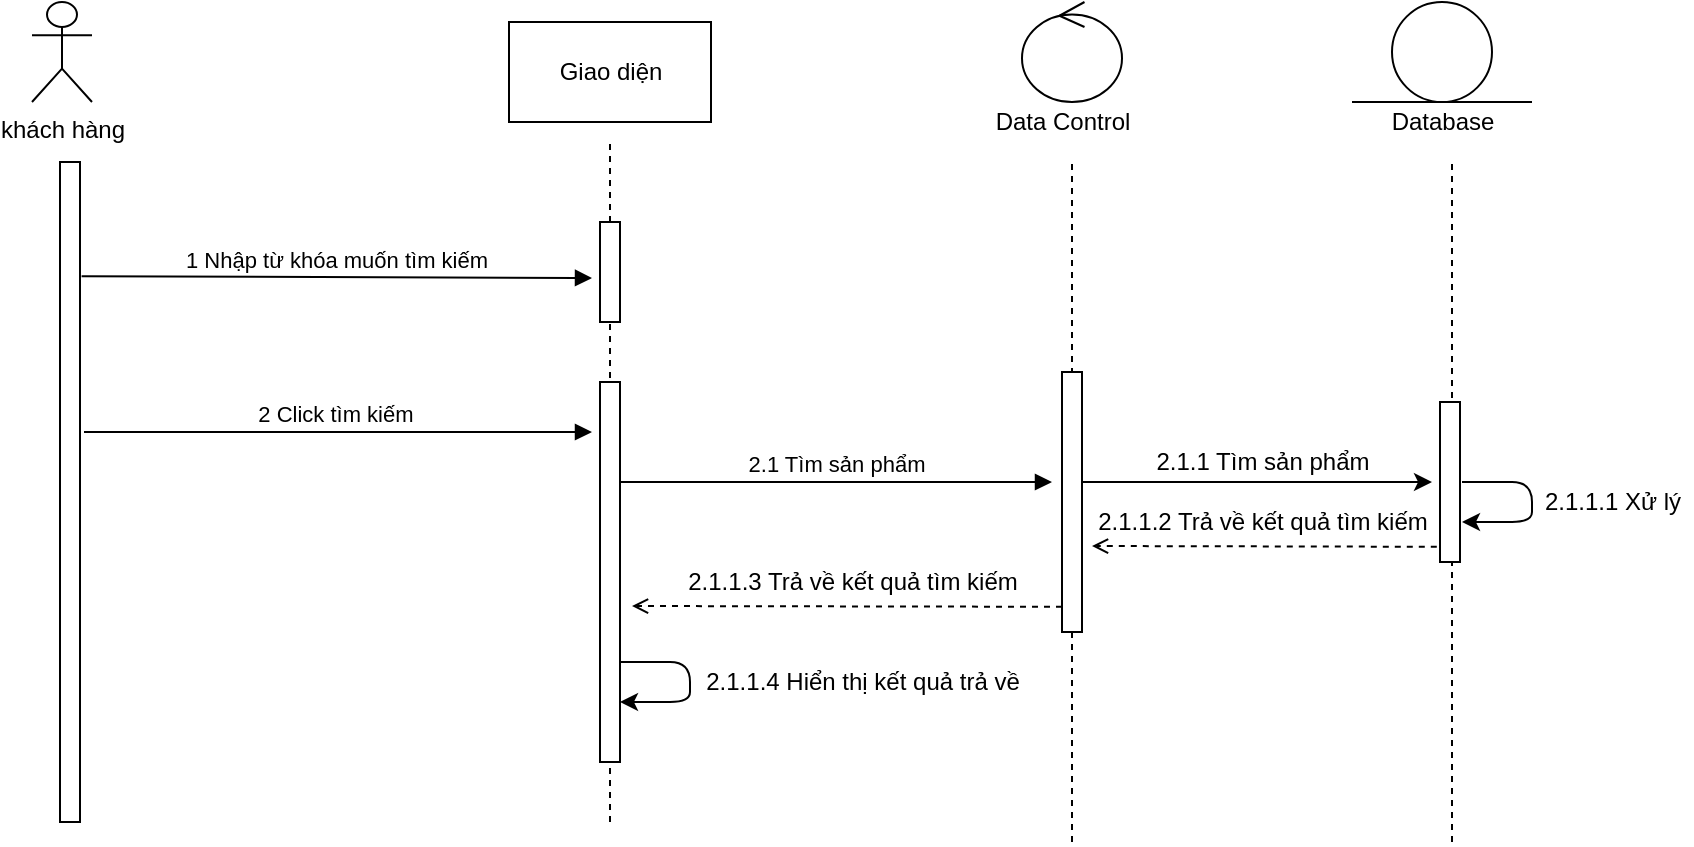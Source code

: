 <mxfile version="14.6.13" type="device" pages="6"><diagram id="tktSoY2Jx7lkLN8nVbQF" name="Page-1"><mxGraphModel dx="1038" dy="523" grid="1" gridSize="10" guides="1" tooltips="1" connect="1" arrows="1" fold="1" page="1" pageScale="1" pageWidth="3300" pageHeight="2339" math="0" shadow="0"><root><mxCell id="0"/><mxCell id="1" parent="0"/><mxCell id="jrDbJGpCW5gCZTsuIuQV-1" value="khách hàng" style="shape=umlActor;verticalLabelPosition=bottom;verticalAlign=top;html=1;" parent="1" vertex="1"><mxGeometry x="110" y="90" width="30" height="50" as="geometry"/></mxCell><mxCell id="jrDbJGpCW5gCZTsuIuQV-6" value="" style="rounded=0;whiteSpace=wrap;html=1;" parent="1" vertex="1"><mxGeometry x="124" y="170" width="10" height="330" as="geometry"/></mxCell><mxCell id="jrDbJGpCW5gCZTsuIuQV-18" value="" style="ellipse;shape=umlControl;whiteSpace=wrap;html=1;" parent="1" vertex="1"><mxGeometry x="605" y="90" width="50" height="50" as="geometry"/></mxCell><mxCell id="jrDbJGpCW5gCZTsuIuQV-21" value="1 Nhập từ khóa muốn tìm kiếm" style="html=1;verticalAlign=bottom;endArrow=block;exitX=1.08;exitY=0.173;exitDx=0;exitDy=0;exitPerimeter=0;" parent="1" source="jrDbJGpCW5gCZTsuIuQV-6" edge="1"><mxGeometry width="80" relative="1" as="geometry"><mxPoint x="490" y="270" as="sourcePoint"/><mxPoint x="390" y="228" as="targetPoint"/></mxGeometry></mxCell><mxCell id="jrDbJGpCW5gCZTsuIuQV-22" value="2 Click tìm kiếm&amp;nbsp;" style="html=1;verticalAlign=bottom;endArrow=block;" parent="1" edge="1"><mxGeometry width="80" relative="1" as="geometry"><mxPoint x="136" y="305" as="sourcePoint"/><mxPoint x="390" y="305" as="targetPoint"/></mxGeometry></mxCell><mxCell id="jrDbJGpCW5gCZTsuIuQV-24" value="Giao diện" style="rounded=0;whiteSpace=wrap;html=1;" parent="1" vertex="1"><mxGeometry x="348.5" y="100" width="101" height="50" as="geometry"/></mxCell><mxCell id="jrDbJGpCW5gCZTsuIuQV-32" value="" style="endArrow=none;dashed=1;html=1;strokeWidth=1;" parent="1" edge="1"><mxGeometry width="50" height="50" relative="1" as="geometry"><mxPoint x="630" y="510" as="sourcePoint"/><mxPoint x="630" y="170" as="targetPoint"/></mxGeometry></mxCell><mxCell id="jrDbJGpCW5gCZTsuIuQV-33" value="Data Control" style="text;html=1;align=center;verticalAlign=middle;resizable=0;points=[];autosize=1;strokeColor=none;" parent="1" vertex="1"><mxGeometry x="585" y="140" width="80" height="20" as="geometry"/></mxCell><mxCell id="jrDbJGpCW5gCZTsuIuQV-34" value="" style="rounded=0;whiteSpace=wrap;html=1;perimeterSpacing=1;glass=0;sketch=0;shadow=0;" parent="1" vertex="1"><mxGeometry x="625" y="275" width="10" height="130" as="geometry"/></mxCell><mxCell id="jrDbJGpCW5gCZTsuIuQV-39" value="" style="endArrow=none;dashed=1;html=1;strokeWidth=1;" parent="1" edge="1"><mxGeometry width="50" height="50" relative="1" as="geometry"><mxPoint x="399" y="500" as="sourcePoint"/><mxPoint x="399" y="160" as="targetPoint"/></mxGeometry></mxCell><mxCell id="jrDbJGpCW5gCZTsuIuQV-40" value="" style="rounded=0;whiteSpace=wrap;html=1;perimeterSpacing=1;glass=0;sketch=0;shadow=0;" parent="1" vertex="1"><mxGeometry x="394" y="200" width="10" height="50" as="geometry"/></mxCell><mxCell id="jrDbJGpCW5gCZTsuIuQV-41" value="" style="rounded=0;whiteSpace=wrap;html=1;perimeterSpacing=1;glass=0;sketch=0;shadow=0;" parent="1" vertex="1"><mxGeometry x="394" y="280" width="10" height="190" as="geometry"/></mxCell><mxCell id="jrDbJGpCW5gCZTsuIuQV-45" value="" style="ellipse;whiteSpace=wrap;html=1;aspect=fixed;rounded=0;shadow=0;glass=0;sketch=0;" parent="1" vertex="1"><mxGeometry x="790" y="90" width="50" height="50" as="geometry"/></mxCell><mxCell id="jrDbJGpCW5gCZTsuIuQV-46" value="" style="endArrow=none;html=1;strokeWidth=1;" parent="1" edge="1"><mxGeometry width="50" height="50" relative="1" as="geometry"><mxPoint x="770" y="140" as="sourcePoint"/><mxPoint x="860" y="140" as="targetPoint"/></mxGeometry></mxCell><mxCell id="jrDbJGpCW5gCZTsuIuQV-47" value="Database" style="text;html=1;align=center;verticalAlign=middle;resizable=0;points=[];autosize=1;strokeColor=none;" parent="1" vertex="1"><mxGeometry x="780" y="140" width="70" height="20" as="geometry"/></mxCell><mxCell id="jrDbJGpCW5gCZTsuIuQV-48" value="2.1 Tìm sản phẩm" style="html=1;verticalAlign=bottom;endArrow=block;exitX=1;exitY=0.145;exitDx=0;exitDy=0;exitPerimeter=0;shadow=0;" parent="1" edge="1"><mxGeometry width="80" relative="1" as="geometry"><mxPoint x="404" y="330" as="sourcePoint"/><mxPoint x="620" y="330" as="targetPoint"/></mxGeometry></mxCell><mxCell id="jrDbJGpCW5gCZTsuIuQV-49" value="" style="endArrow=none;dashed=1;html=1;strokeWidth=1;" parent="1" edge="1"><mxGeometry width="50" height="50" relative="1" as="geometry"><mxPoint x="820" y="510" as="sourcePoint"/><mxPoint x="820" y="170" as="targetPoint"/></mxGeometry></mxCell><mxCell id="jrDbJGpCW5gCZTsuIuQV-51" value="" style="endArrow=classic;html=1;shadow=0;strokeWidth=1;" parent="1" edge="1"><mxGeometry width="50" height="50" relative="1" as="geometry"><mxPoint x="635" y="330" as="sourcePoint"/><mxPoint x="810" y="330" as="targetPoint"/></mxGeometry></mxCell><mxCell id="jrDbJGpCW5gCZTsuIuQV-52" value="2.1.1 Tìm sản phẩm" style="text;html=1;align=center;verticalAlign=middle;resizable=0;points=[];autosize=1;strokeColor=none;" parent="1" vertex="1"><mxGeometry x="665" y="310" width="120" height="20" as="geometry"/></mxCell><mxCell id="jrDbJGpCW5gCZTsuIuQV-53" value="" style="rounded=0;whiteSpace=wrap;html=1;perimeterSpacing=1;glass=0;sketch=0;shadow=0;" parent="1" vertex="1"><mxGeometry x="814" y="290" width="10" height="80" as="geometry"/></mxCell><mxCell id="jrDbJGpCW5gCZTsuIuQV-54" value="" style="endArrow=open;html=1;shadow=0;strokeWidth=1;exitX=-0.05;exitY=0.895;exitDx=0;exitDy=0;exitPerimeter=0;dashed=1;endFill=0;" parent="1" source="jrDbJGpCW5gCZTsuIuQV-53" edge="1"><mxGeometry width="50" height="50" relative="1" as="geometry"><mxPoint x="615" y="374.5" as="sourcePoint"/><mxPoint x="640" y="362" as="targetPoint"/></mxGeometry></mxCell><mxCell id="jrDbJGpCW5gCZTsuIuQV-55" value="2.1.1.2 Trả về kết quả tìm kiếm" style="text;html=1;align=center;verticalAlign=middle;resizable=0;points=[];autosize=1;strokeColor=none;" parent="1" vertex="1"><mxGeometry x="635" y="340" width="180" height="20" as="geometry"/></mxCell><mxCell id="jrDbJGpCW5gCZTsuIuQV-56" value="" style="endArrow=open;html=1;shadow=0;strokeWidth=1;exitX=-0.05;exitY=0.895;exitDx=0;exitDy=0;exitPerimeter=0;dashed=1;endFill=0;" parent="1" edge="1"><mxGeometry width="50" height="50" relative="1" as="geometry"><mxPoint x="625.0" y="392.39" as="sourcePoint"/><mxPoint x="410" y="392" as="targetPoint"/></mxGeometry></mxCell><mxCell id="jrDbJGpCW5gCZTsuIuQV-57" value="2.1.1.3 Trả về kết quả tìm kiếm" style="text;html=1;align=center;verticalAlign=middle;resizable=0;points=[];autosize=1;strokeColor=none;" parent="1" vertex="1"><mxGeometry x="429.5" y="370" width="180" height="20" as="geometry"/></mxCell><mxCell id="jrDbJGpCW5gCZTsuIuQV-58" value="" style="endArrow=classic;html=1;shadow=0;strokeWidth=1;exitX=1;exitY=0.5;exitDx=0;exitDy=0;" parent="1" source="jrDbJGpCW5gCZTsuIuQV-53" edge="1"><mxGeometry width="50" height="50" relative="1" as="geometry"><mxPoint x="500" y="300" as="sourcePoint"/><mxPoint x="825" y="350" as="targetPoint"/><Array as="points"><mxPoint x="860" y="330"/><mxPoint x="860" y="350"/></Array></mxGeometry></mxCell><mxCell id="jrDbJGpCW5gCZTsuIuQV-59" value="2.1.1.1 Xử lý" style="text;html=1;align=center;verticalAlign=middle;resizable=0;points=[];autosize=1;strokeColor=none;" parent="1" vertex="1"><mxGeometry x="860" y="330" width="80" height="20" as="geometry"/></mxCell><mxCell id="jrDbJGpCW5gCZTsuIuQV-62" value="" style="endArrow=classic;html=1;shadow=0;strokeWidth=1;exitX=1;exitY=0.5;exitDx=0;exitDy=0;" parent="1" edge="1"><mxGeometry width="50" height="50" relative="1" as="geometry"><mxPoint x="404" y="420" as="sourcePoint"/><mxPoint x="404" y="440" as="targetPoint"/><Array as="points"><mxPoint x="439" y="420"/><mxPoint x="439" y="440"/></Array></mxGeometry></mxCell><mxCell id="jrDbJGpCW5gCZTsuIuQV-63" value="2.1.1.4 Hiển thị kết quả trả về" style="text;html=1;align=center;verticalAlign=middle;resizable=0;points=[];autosize=1;strokeColor=none;" parent="1" vertex="1"><mxGeometry x="439.5" y="420" width="170" height="20" as="geometry"/></mxCell></root></mxGraphModel></diagram><diagram id="SOcpGR0PM3K4jL8w4Ode" name="Page-2"><mxGraphModel dx="1038" dy="523" grid="1" gridSize="10" guides="1" tooltips="1" connect="1" arrows="1" fold="1" page="1" pageScale="1" pageWidth="3300" pageHeight="2339" math="0" shadow="0"><root><mxCell id="wDZICJCuhk7BbZWA9v55-0"/><mxCell id="wDZICJCuhk7BbZWA9v55-1" parent="wDZICJCuhk7BbZWA9v55-0"/><mxCell id="fh6QvSa1mg28CN3b9HRC-0" value="Administrator&lt;br&gt;" style="shape=umlActor;verticalLabelPosition=bottom;verticalAlign=top;html=1;" vertex="1" parent="wDZICJCuhk7BbZWA9v55-1"><mxGeometry x="334" y="120" width="30" height="50" as="geometry"/></mxCell><mxCell id="fh6QvSa1mg28CN3b9HRC-1" value="" style="rounded=0;whiteSpace=wrap;html=1;" vertex="1" parent="wDZICJCuhk7BbZWA9v55-1"><mxGeometry x="344" y="200" width="10" height="350" as="geometry"/></mxCell><mxCell id="pD6w1175tJ8epKYkXrbq-0" value="Form quản lý khách hàng" style="rounded=0;whiteSpace=wrap;html=1;" vertex="1" parent="wDZICJCuhk7BbZWA9v55-1"><mxGeometry x="520" y="140" width="101" height="50" as="geometry"/></mxCell><mxCell id="pD6w1175tJ8epKYkXrbq-1" value="" style="endArrow=none;dashed=1;html=1;strokeWidth=1;" edge="1" parent="wDZICJCuhk7BbZWA9v55-1"><mxGeometry width="50" height="50" relative="1" as="geometry"><mxPoint x="571" y="550" as="sourcePoint"/><mxPoint x="570.5" y="200" as="targetPoint"/></mxGeometry></mxCell><mxCell id="pD6w1175tJ8epKYkXrbq-3" value="" style="rounded=0;whiteSpace=wrap;html=1;perimeterSpacing=1;glass=0;sketch=0;shadow=0;" vertex="1" parent="wDZICJCuhk7BbZWA9v55-1"><mxGeometry x="565.5" y="280" width="10" height="260" as="geometry"/></mxCell><mxCell id="Hv9kRUhzce_Z-DDIbftV-0" value="" style="ellipse;shape=umlControl;whiteSpace=wrap;html=1;" vertex="1" parent="wDZICJCuhk7BbZWA9v55-1"><mxGeometry x="750" y="120" width="50" height="50" as="geometry"/></mxCell><mxCell id="Hv9kRUhzce_Z-DDIbftV-1" value="" style="endArrow=none;dashed=1;html=1;strokeWidth=1;" edge="1" parent="wDZICJCuhk7BbZWA9v55-1"><mxGeometry width="50" height="50" relative="1" as="geometry"><mxPoint x="775" y="550" as="sourcePoint"/><mxPoint x="775" y="200" as="targetPoint"/></mxGeometry></mxCell><mxCell id="Hv9kRUhzce_Z-DDIbftV-2" value="Data Control" style="text;html=1;align=center;verticalAlign=middle;resizable=0;points=[];autosize=1;strokeColor=none;" vertex="1" parent="wDZICJCuhk7BbZWA9v55-1"><mxGeometry x="730" y="170" width="80" height="20" as="geometry"/></mxCell><mxCell id="Hv9kRUhzce_Z-DDIbftV-3" value="" style="rounded=0;whiteSpace=wrap;html=1;perimeterSpacing=1;glass=0;sketch=0;shadow=0;" vertex="1" parent="wDZICJCuhk7BbZWA9v55-1"><mxGeometry x="770" y="325" width="10" height="130" as="geometry"/></mxCell><mxCell id="uGl3XMLWIrNFCqLtg5Nu-0" value="" style="ellipse;whiteSpace=wrap;html=1;aspect=fixed;rounded=0;shadow=0;glass=0;sketch=0;" vertex="1" parent="wDZICJCuhk7BbZWA9v55-1"><mxGeometry x="980" y="120" width="50" height="50" as="geometry"/></mxCell><mxCell id="uGl3XMLWIrNFCqLtg5Nu-1" value="" style="endArrow=none;html=1;strokeWidth=1;" edge="1" parent="wDZICJCuhk7BbZWA9v55-1"><mxGeometry width="50" height="50" relative="1" as="geometry"><mxPoint x="960" y="170" as="sourcePoint"/><mxPoint x="1050" y="170" as="targetPoint"/></mxGeometry></mxCell><mxCell id="uGl3XMLWIrNFCqLtg5Nu-2" value="Database" style="text;html=1;align=center;verticalAlign=middle;resizable=0;points=[];autosize=1;strokeColor=none;" vertex="1" parent="wDZICJCuhk7BbZWA9v55-1"><mxGeometry x="970" y="170" width="70" height="20" as="geometry"/></mxCell><mxCell id="uGl3XMLWIrNFCqLtg5Nu-3" value="" style="endArrow=none;dashed=1;html=1;strokeWidth=1;" edge="1" parent="wDZICJCuhk7BbZWA9v55-1"><mxGeometry width="50" height="50" relative="1" as="geometry"><mxPoint x="1010" y="550" as="sourcePoint"/><mxPoint x="1010" y="200" as="targetPoint"/></mxGeometry></mxCell><mxCell id="uGl3XMLWIrNFCqLtg5Nu-4" value="" style="rounded=0;whiteSpace=wrap;html=1;perimeterSpacing=1;glass=0;sketch=0;shadow=0;" vertex="1" parent="wDZICJCuhk7BbZWA9v55-1"><mxGeometry x="1004" y="342.5" width="10" height="65" as="geometry"/></mxCell><mxCell id="uGl3XMLWIrNFCqLtg5Nu-5" value="" style="endArrow=classic;html=1;shadow=0;strokeWidth=1;exitX=1;exitY=0.5;exitDx=0;exitDy=0;" edge="1" parent="wDZICJCuhk7BbZWA9v55-1" source="uGl3XMLWIrNFCqLtg5Nu-4"><mxGeometry width="50" height="50" relative="1" as="geometry"><mxPoint x="690" y="330" as="sourcePoint"/><mxPoint x="1015" y="400" as="targetPoint"/><Array as="points"><mxPoint x="1050" y="375"/><mxPoint x="1050" y="400"/></Array></mxGeometry></mxCell><mxCell id="29sQd7hvPVS4wo_kZltg-0" value="" style="endArrow=classic;html=1;shadow=0;strokeWidth=1;" edge="1" parent="wDZICJCuhk7BbZWA9v55-1"><mxGeometry width="50" height="50" relative="1" as="geometry"><mxPoint x="354" y="326" as="sourcePoint"/><mxPoint x="560" y="326" as="targetPoint"/></mxGeometry></mxCell><mxCell id="29sQd7hvPVS4wo_kZltg-1" value="1 Nhập thông tin khách hàng" style="text;html=1;align=center;verticalAlign=middle;resizable=0;points=[];autosize=1;strokeColor=none;" vertex="1" parent="wDZICJCuhk7BbZWA9v55-1"><mxGeometry x="359" y="305" width="170" height="20" as="geometry"/></mxCell><mxCell id="29sQd7hvPVS4wo_kZltg-3" value="" style="endArrow=classic;html=1;shadow=0;strokeWidth=1;entryX=0.083;entryY=0.197;entryDx=0;entryDy=0;entryPerimeter=0;" edge="1" parent="wDZICJCuhk7BbZWA9v55-1" target="Hv9kRUhzce_Z-DDIbftV-3"><mxGeometry width="50" height="50" relative="1" as="geometry"><mxPoint x="577" y="350" as="sourcePoint"/><mxPoint x="760" y="350" as="targetPoint"/></mxGeometry></mxCell><mxCell id="29sQd7hvPVS4wo_kZltg-4" value="1.1 Kiểm tra thông tin khách hàng" style="text;html=1;align=center;verticalAlign=middle;resizable=0;points=[];autosize=1;strokeColor=none;" vertex="1" parent="wDZICJCuhk7BbZWA9v55-1"><mxGeometry x="575.5" y="325" width="190" height="20" as="geometry"/></mxCell><mxCell id="29sQd7hvPVS4wo_kZltg-5" value="" style="endArrow=classic;html=1;shadow=0;strokeWidth=1;" edge="1" parent="wDZICJCuhk7BbZWA9v55-1"><mxGeometry width="50" height="50" relative="1" as="geometry"><mxPoint x="781.5" y="372" as="sourcePoint"/><mxPoint x="1000" y="372" as="targetPoint"/></mxGeometry></mxCell><mxCell id="29sQd7hvPVS4wo_kZltg-6" value="1.1.1 Kiểm tra thông tin khách hàng" style="text;html=1;align=center;verticalAlign=middle;resizable=0;points=[];autosize=1;strokeColor=none;" vertex="1" parent="wDZICJCuhk7BbZWA9v55-1"><mxGeometry x="780" y="345" width="210" height="20" as="geometry"/></mxCell><mxCell id="AgqPN8q8rAsFocFwlm6J-0" value="" style="endArrow=open;html=1;shadow=0;strokeWidth=1;exitX=-0.05;exitY=0.895;exitDx=0;exitDy=0;exitPerimeter=0;dashed=1;endFill=0;entryX=1.283;entryY=0.624;entryDx=0;entryDy=0;entryPerimeter=0;" edge="1" parent="wDZICJCuhk7BbZWA9v55-1" target="Hv9kRUhzce_Z-DDIbftV-3"><mxGeometry width="50" height="50" relative="1" as="geometry"><mxPoint x="1001.4" y="406.89" as="sourcePoint"/><mxPoint x="829" y="406.5" as="targetPoint"/></mxGeometry></mxCell><mxCell id="AgqPN8q8rAsFocFwlm6J-1" value="1.1.1.3 Xác nhận thành công" style="text;html=1;align=center;verticalAlign=middle;resizable=0;points=[];autosize=1;strokeColor=none;" vertex="1" parent="wDZICJCuhk7BbZWA9v55-1"><mxGeometry x="829" y="384.5" width="170" height="20" as="geometry"/></mxCell><mxCell id="AgqPN8q8rAsFocFwlm6J-2" value="1.1.1.2 xử lý" style="text;html=1;align=center;verticalAlign=middle;resizable=0;points=[];autosize=1;strokeColor=none;" vertex="1" parent="wDZICJCuhk7BbZWA9v55-1"><mxGeometry x="1050" y="378" width="80" height="20" as="geometry"/></mxCell><mxCell id="AgqPN8q8rAsFocFwlm6J-3" value="" style="endArrow=open;html=1;shadow=0;strokeWidth=1;exitX=-0.05;exitY=0.895;exitDx=0;exitDy=0;exitPerimeter=0;dashed=1;endFill=0;" edge="1" parent="wDZICJCuhk7BbZWA9v55-1"><mxGeometry width="50" height="50" relative="1" as="geometry"><mxPoint x="767.4" y="442.39" as="sourcePoint"/><mxPoint x="580" y="442" as="targetPoint"/></mxGeometry></mxCell><mxCell id="AgqPN8q8rAsFocFwlm6J-5" value="1.1.1.4 Xác nhận thành công" style="text;html=1;align=center;verticalAlign=middle;resizable=0;points=[];autosize=1;strokeColor=none;" vertex="1" parent="wDZICJCuhk7BbZWA9v55-1"><mxGeometry x="585.5" y="420" width="170" height="20" as="geometry"/></mxCell><mxCell id="AgqPN8q8rAsFocFwlm6J-6" value="" style="rounded=0;whiteSpace=wrap;html=1;perimeterSpacing=1;glass=0;sketch=0;shadow=0;" vertex="1" parent="wDZICJCuhk7BbZWA9v55-1"><mxGeometry x="1004" y="455" width="10" height="65" as="geometry"/></mxCell><mxCell id="AgqPN8q8rAsFocFwlm6J-7" value="" style="endArrow=classic;html=1;shadow=0;strokeWidth=1;exitX=1;exitY=0.5;exitDx=0;exitDy=0;" edge="1" parent="wDZICJCuhk7BbZWA9v55-1" source="AgqPN8q8rAsFocFwlm6J-6"><mxGeometry width="50" height="50" relative="1" as="geometry"><mxPoint x="690" y="442.5" as="sourcePoint"/><mxPoint x="1015" y="512.5" as="targetPoint"/><Array as="points"><mxPoint x="1050" y="487.5"/><mxPoint x="1050" y="512.5"/></Array></mxGeometry></mxCell><mxCell id="AgqPN8q8rAsFocFwlm6J-8" value="1.2.1 xử lý" style="text;html=1;align=center;verticalAlign=middle;resizable=0;points=[];autosize=1;strokeColor=none;" vertex="1" parent="wDZICJCuhk7BbZWA9v55-1"><mxGeometry x="1055" y="490.5" width="70" height="20" as="geometry"/></mxCell><mxCell id="AgqPN8q8rAsFocFwlm6J-9" value="" style="endArrow=classic;html=1;shadow=0;strokeWidth=1;" edge="1" parent="wDZICJCuhk7BbZWA9v55-1"><mxGeometry width="50" height="50" relative="1" as="geometry"><mxPoint x="575.5" y="476" as="sourcePoint"/><mxPoint x="990" y="476" as="targetPoint"/></mxGeometry></mxCell><mxCell id="AgqPN8q8rAsFocFwlm6J-10" value="1.2 Cập nhật thông tin khách hàng" style="text;html=1;align=center;verticalAlign=middle;resizable=0;points=[];autosize=1;strokeColor=none;" vertex="1" parent="wDZICJCuhk7BbZWA9v55-1"><mxGeometry x="675" y="455" width="200" height="20" as="geometry"/></mxCell><mxCell id="AgqPN8q8rAsFocFwlm6J-11" value="" style="endArrow=open;html=1;shadow=0;strokeWidth=1;exitX=-0.05;exitY=0.895;exitDx=0;exitDy=0;exitPerimeter=0;dashed=1;endFill=0;" edge="1" parent="wDZICJCuhk7BbZWA9v55-1"><mxGeometry width="50" height="50" relative="1" as="geometry"><mxPoint x="1004.0" y="512.89" as="sourcePoint"/><mxPoint x="580" y="513" as="targetPoint"/></mxGeometry></mxCell><mxCell id="AgqPN8q8rAsFocFwlm6J-12" value="1.2.2 Xác nhận cập nhật thành công" style="text;html=1;align=center;verticalAlign=middle;resizable=0;points=[];autosize=1;strokeColor=none;" vertex="1" parent="wDZICJCuhk7BbZWA9v55-1"><mxGeometry x="670" y="490.5" width="210" height="20" as="geometry"/></mxCell><mxCell id="AgqPN8q8rAsFocFwlm6J-13" value="1.2.2 Xác nhận cập nhật thành công" style="text;html=1;align=center;verticalAlign=middle;resizable=0;points=[];autosize=1;strokeColor=none;" vertex="1" parent="wDZICJCuhk7BbZWA9v55-1"><mxGeometry x="360.5" y="510" width="210" height="20" as="geometry"/></mxCell><mxCell id="AgqPN8q8rAsFocFwlm6J-14" value="" style="endArrow=open;html=1;shadow=0;strokeWidth=1;dashed=1;endFill=0;" edge="1" parent="wDZICJCuhk7BbZWA9v55-1"><mxGeometry width="50" height="50" relative="1" as="geometry"><mxPoint x="565.5" y="530" as="sourcePoint"/><mxPoint x="360" y="530" as="targetPoint"/></mxGeometry></mxCell></root></mxGraphModel></diagram><diagram id="bokUhIDcI90vQHrJ16Yz" name="Page-3"><mxGraphModel dx="1038" dy="523" grid="1" gridSize="10" guides="1" tooltips="1" connect="1" arrows="1" fold="1" page="1" pageScale="1" pageWidth="3300" pageHeight="2339" math="0" shadow="0"><root><mxCell id="eq7VBNI0WdS6QCoxq3oO-0"/><mxCell id="eq7VBNI0WdS6QCoxq3oO-1" parent="eq7VBNI0WdS6QCoxq3oO-0"/><mxCell id="m6nIV9h4GD43ByfrDIMk-0" value="Administrator&lt;br&gt;" style="shape=umlActor;verticalLabelPosition=bottom;verticalAlign=top;html=1;" vertex="1" parent="eq7VBNI0WdS6QCoxq3oO-1"><mxGeometry x="170.5" y="70" width="30" height="50" as="geometry"/></mxCell><mxCell id="m6nIV9h4GD43ByfrDIMk-1" value="" style="rounded=0;whiteSpace=wrap;html=1;" vertex="1" parent="eq7VBNI0WdS6QCoxq3oO-1"><mxGeometry x="184" y="150" width="10" height="350" as="geometry"/></mxCell><mxCell id="m6nIV9h4GD43ByfrDIMk-2" value="Form quản lý sản phẩm" style="rounded=0;whiteSpace=wrap;html=1;" vertex="1" parent="eq7VBNI0WdS6QCoxq3oO-1"><mxGeometry x="360" y="90" width="101" height="50" as="geometry"/></mxCell><mxCell id="m6nIV9h4GD43ByfrDIMk-3" value="" style="endArrow=none;dashed=1;html=1;strokeWidth=1;" edge="1" parent="eq7VBNI0WdS6QCoxq3oO-1"><mxGeometry width="50" height="50" relative="1" as="geometry"><mxPoint x="411" y="500" as="sourcePoint"/><mxPoint x="410.5" y="150" as="targetPoint"/></mxGeometry></mxCell><mxCell id="m6nIV9h4GD43ByfrDIMk-4" value="" style="rounded=0;whiteSpace=wrap;html=1;perimeterSpacing=1;glass=0;sketch=0;shadow=0;" vertex="1" parent="eq7VBNI0WdS6QCoxq3oO-1"><mxGeometry x="405.5" y="230" width="10" height="260" as="geometry"/></mxCell><mxCell id="m6nIV9h4GD43ByfrDIMk-5" value="" style="ellipse;shape=umlControl;whiteSpace=wrap;html=1;" vertex="1" parent="eq7VBNI0WdS6QCoxq3oO-1"><mxGeometry x="590" y="70" width="50" height="50" as="geometry"/></mxCell><mxCell id="m6nIV9h4GD43ByfrDIMk-6" value="" style="endArrow=none;dashed=1;html=1;strokeWidth=1;" edge="1" parent="eq7VBNI0WdS6QCoxq3oO-1"><mxGeometry width="50" height="50" relative="1" as="geometry"><mxPoint x="615" y="500" as="sourcePoint"/><mxPoint x="615" y="150" as="targetPoint"/></mxGeometry></mxCell><mxCell id="m6nIV9h4GD43ByfrDIMk-7" value="Data Control" style="text;html=1;align=center;verticalAlign=middle;resizable=0;points=[];autosize=1;strokeColor=none;" vertex="1" parent="eq7VBNI0WdS6QCoxq3oO-1"><mxGeometry x="570" y="120" width="80" height="20" as="geometry"/></mxCell><mxCell id="m6nIV9h4GD43ByfrDIMk-8" value="" style="rounded=0;whiteSpace=wrap;html=1;perimeterSpacing=1;glass=0;sketch=0;shadow=0;" vertex="1" parent="eq7VBNI0WdS6QCoxq3oO-1"><mxGeometry x="610" y="275" width="10" height="130" as="geometry"/></mxCell><mxCell id="m6nIV9h4GD43ByfrDIMk-9" value="" style="ellipse;whiteSpace=wrap;html=1;aspect=fixed;rounded=0;shadow=0;glass=0;sketch=0;" vertex="1" parent="eq7VBNI0WdS6QCoxq3oO-1"><mxGeometry x="820" y="70" width="50" height="50" as="geometry"/></mxCell><mxCell id="m6nIV9h4GD43ByfrDIMk-10" value="" style="endArrow=none;html=1;strokeWidth=1;" edge="1" parent="eq7VBNI0WdS6QCoxq3oO-1"><mxGeometry width="50" height="50" relative="1" as="geometry"><mxPoint x="800" y="120" as="sourcePoint"/><mxPoint x="890" y="120" as="targetPoint"/></mxGeometry></mxCell><mxCell id="m6nIV9h4GD43ByfrDIMk-11" value="Database" style="text;html=1;align=center;verticalAlign=middle;resizable=0;points=[];autosize=1;strokeColor=none;" vertex="1" parent="eq7VBNI0WdS6QCoxq3oO-1"><mxGeometry x="810" y="120" width="70" height="20" as="geometry"/></mxCell><mxCell id="m6nIV9h4GD43ByfrDIMk-12" value="" style="endArrow=none;dashed=1;html=1;strokeWidth=1;" edge="1" parent="eq7VBNI0WdS6QCoxq3oO-1"><mxGeometry width="50" height="50" relative="1" as="geometry"><mxPoint x="850" y="500" as="sourcePoint"/><mxPoint x="850" y="150" as="targetPoint"/></mxGeometry></mxCell><mxCell id="m6nIV9h4GD43ByfrDIMk-13" value="" style="rounded=0;whiteSpace=wrap;html=1;perimeterSpacing=1;glass=0;sketch=0;shadow=0;" vertex="1" parent="eq7VBNI0WdS6QCoxq3oO-1"><mxGeometry x="844" y="292.5" width="10" height="65" as="geometry"/></mxCell><mxCell id="m6nIV9h4GD43ByfrDIMk-14" value="" style="endArrow=classic;html=1;shadow=0;strokeWidth=1;exitX=1;exitY=0.5;exitDx=0;exitDy=0;" edge="1" parent="eq7VBNI0WdS6QCoxq3oO-1" source="m6nIV9h4GD43ByfrDIMk-13"><mxGeometry width="50" height="50" relative="1" as="geometry"><mxPoint x="530" y="280" as="sourcePoint"/><mxPoint x="855" y="350" as="targetPoint"/><Array as="points"><mxPoint x="890" y="325"/><mxPoint x="890" y="350"/></Array></mxGeometry></mxCell><mxCell id="m6nIV9h4GD43ByfrDIMk-15" value="" style="endArrow=classic;html=1;shadow=0;strokeWidth=1;" edge="1" parent="eq7VBNI0WdS6QCoxq3oO-1"><mxGeometry width="50" height="50" relative="1" as="geometry"><mxPoint x="194" y="276" as="sourcePoint"/><mxPoint x="400" y="276" as="targetPoint"/></mxGeometry></mxCell><mxCell id="m6nIV9h4GD43ByfrDIMk-16" value="1 Nhập thông tin sản phẩm" style="text;html=1;align=center;verticalAlign=middle;resizable=0;points=[];autosize=1;strokeColor=none;" vertex="1" parent="eq7VBNI0WdS6QCoxq3oO-1"><mxGeometry x="204" y="255" width="160" height="20" as="geometry"/></mxCell><mxCell id="m6nIV9h4GD43ByfrDIMk-17" value="" style="endArrow=classic;html=1;shadow=0;strokeWidth=1;entryX=0.083;entryY=0.197;entryDx=0;entryDy=0;entryPerimeter=0;" edge="1" parent="eq7VBNI0WdS6QCoxq3oO-1" target="m6nIV9h4GD43ByfrDIMk-8"><mxGeometry width="50" height="50" relative="1" as="geometry"><mxPoint x="417" y="300" as="sourcePoint"/><mxPoint x="600" y="300" as="targetPoint"/></mxGeometry></mxCell><mxCell id="m6nIV9h4GD43ByfrDIMk-18" value="1.1 Kiểm tra thông tin sản phẩm" style="text;html=1;align=center;verticalAlign=middle;resizable=0;points=[];autosize=1;strokeColor=none;" vertex="1" parent="eq7VBNI0WdS6QCoxq3oO-1"><mxGeometry x="415.5" y="275" width="190" height="20" as="geometry"/></mxCell><mxCell id="m6nIV9h4GD43ByfrDIMk-19" value="" style="endArrow=classic;html=1;shadow=0;strokeWidth=1;" edge="1" parent="eq7VBNI0WdS6QCoxq3oO-1"><mxGeometry width="50" height="50" relative="1" as="geometry"><mxPoint x="621.5" y="322" as="sourcePoint"/><mxPoint x="840" y="322" as="targetPoint"/></mxGeometry></mxCell><mxCell id="m6nIV9h4GD43ByfrDIMk-20" value="1.1.1 Kiểm tra thông tin sản phẩm" style="text;html=1;align=center;verticalAlign=middle;resizable=0;points=[];autosize=1;strokeColor=none;" vertex="1" parent="eq7VBNI0WdS6QCoxq3oO-1"><mxGeometry x="625" y="295" width="200" height="20" as="geometry"/></mxCell><mxCell id="m6nIV9h4GD43ByfrDIMk-21" value="" style="endArrow=open;html=1;shadow=0;strokeWidth=1;exitX=-0.05;exitY=0.895;exitDx=0;exitDy=0;exitPerimeter=0;dashed=1;endFill=0;entryX=1.283;entryY=0.624;entryDx=0;entryDy=0;entryPerimeter=0;" edge="1" parent="eq7VBNI0WdS6QCoxq3oO-1" target="m6nIV9h4GD43ByfrDIMk-8"><mxGeometry width="50" height="50" relative="1" as="geometry"><mxPoint x="841.4" y="356.89" as="sourcePoint"/><mxPoint x="669" y="356.5" as="targetPoint"/></mxGeometry></mxCell><mxCell id="m6nIV9h4GD43ByfrDIMk-22" value="1.1.1.3 Xác nhận thành công" style="text;html=1;align=center;verticalAlign=middle;resizable=0;points=[];autosize=1;strokeColor=none;" vertex="1" parent="eq7VBNI0WdS6QCoxq3oO-1"><mxGeometry x="650" y="337.5" width="170" height="20" as="geometry"/></mxCell><mxCell id="m6nIV9h4GD43ByfrDIMk-23" value="1.1.1.2 xử lý" style="text;html=1;align=center;verticalAlign=middle;resizable=0;points=[];autosize=1;strokeColor=none;" vertex="1" parent="eq7VBNI0WdS6QCoxq3oO-1"><mxGeometry x="890" y="328" width="80" height="20" as="geometry"/></mxCell><mxCell id="m6nIV9h4GD43ByfrDIMk-24" value="" style="endArrow=open;html=1;shadow=0;strokeWidth=1;exitX=-0.05;exitY=0.895;exitDx=0;exitDy=0;exitPerimeter=0;dashed=1;endFill=0;" edge="1" parent="eq7VBNI0WdS6QCoxq3oO-1"><mxGeometry width="50" height="50" relative="1" as="geometry"><mxPoint x="607.4" y="392.39" as="sourcePoint"/><mxPoint x="420" y="392" as="targetPoint"/></mxGeometry></mxCell><mxCell id="m6nIV9h4GD43ByfrDIMk-25" value="1.1.1.4 Xác nhận thành công" style="text;html=1;align=center;verticalAlign=middle;resizable=0;points=[];autosize=1;strokeColor=none;" vertex="1" parent="eq7VBNI0WdS6QCoxq3oO-1"><mxGeometry x="425.5" y="370" width="170" height="20" as="geometry"/></mxCell><mxCell id="m6nIV9h4GD43ByfrDIMk-26" value="" style="rounded=0;whiteSpace=wrap;html=1;perimeterSpacing=1;glass=0;sketch=0;shadow=0;" vertex="1" parent="eq7VBNI0WdS6QCoxq3oO-1"><mxGeometry x="844" y="405" width="10" height="65" as="geometry"/></mxCell><mxCell id="m6nIV9h4GD43ByfrDIMk-27" value="" style="endArrow=classic;html=1;shadow=0;strokeWidth=1;exitX=1;exitY=0.5;exitDx=0;exitDy=0;" edge="1" parent="eq7VBNI0WdS6QCoxq3oO-1" source="m6nIV9h4GD43ByfrDIMk-26"><mxGeometry width="50" height="50" relative="1" as="geometry"><mxPoint x="530" y="392.5" as="sourcePoint"/><mxPoint x="855" y="462.5" as="targetPoint"/><Array as="points"><mxPoint x="890" y="437.5"/><mxPoint x="890" y="462.5"/></Array></mxGeometry></mxCell><mxCell id="m6nIV9h4GD43ByfrDIMk-28" value="1.2.1 xử lý" style="text;html=1;align=center;verticalAlign=middle;resizable=0;points=[];autosize=1;strokeColor=none;" vertex="1" parent="eq7VBNI0WdS6QCoxq3oO-1"><mxGeometry x="895" y="440.5" width="70" height="20" as="geometry"/></mxCell><mxCell id="m6nIV9h4GD43ByfrDIMk-29" value="" style="endArrow=classic;html=1;shadow=0;strokeWidth=1;" edge="1" parent="eq7VBNI0WdS6QCoxq3oO-1"><mxGeometry width="50" height="50" relative="1" as="geometry"><mxPoint x="415.5" y="426" as="sourcePoint"/><mxPoint x="830" y="426" as="targetPoint"/></mxGeometry></mxCell><mxCell id="m6nIV9h4GD43ByfrDIMk-30" value="1.2 Cập nhật thông tin sản phẩm" style="text;html=1;align=center;verticalAlign=middle;resizable=0;points=[];autosize=1;strokeColor=none;" vertex="1" parent="eq7VBNI0WdS6QCoxq3oO-1"><mxGeometry x="520" y="405" width="190" height="20" as="geometry"/></mxCell><mxCell id="m6nIV9h4GD43ByfrDIMk-31" value="" style="endArrow=open;html=1;shadow=0;strokeWidth=1;exitX=-0.05;exitY=0.895;exitDx=0;exitDy=0;exitPerimeter=0;dashed=1;endFill=0;" edge="1" parent="eq7VBNI0WdS6QCoxq3oO-1"><mxGeometry width="50" height="50" relative="1" as="geometry"><mxPoint x="844" y="462.89" as="sourcePoint"/><mxPoint x="420" y="463" as="targetPoint"/></mxGeometry></mxCell><mxCell id="m6nIV9h4GD43ByfrDIMk-32" value="1.2.2 Xác nhận cập nhật thành công" style="text;html=1;align=center;verticalAlign=middle;resizable=0;points=[];autosize=1;strokeColor=none;" vertex="1" parent="eq7VBNI0WdS6QCoxq3oO-1"><mxGeometry x="510" y="440.5" width="210" height="20" as="geometry"/></mxCell><mxCell id="m6nIV9h4GD43ByfrDIMk-33" value="1.2.2 Xác nhận cập nhật thành công" style="text;html=1;align=center;verticalAlign=middle;resizable=0;points=[];autosize=1;strokeColor=none;" vertex="1" parent="eq7VBNI0WdS6QCoxq3oO-1"><mxGeometry x="200.5" y="460" width="210" height="20" as="geometry"/></mxCell><mxCell id="m6nIV9h4GD43ByfrDIMk-34" value="" style="endArrow=open;html=1;shadow=0;strokeWidth=1;dashed=1;endFill=0;" edge="1" parent="eq7VBNI0WdS6QCoxq3oO-1"><mxGeometry width="50" height="50" relative="1" as="geometry"><mxPoint x="405.5" y="480" as="sourcePoint"/><mxPoint x="200" y="480" as="targetPoint"/></mxGeometry></mxCell></root></mxGraphModel></diagram><diagram id="DQbGCqgBs8IV9ONxCfRv" name="Page-4"><mxGraphModel dx="1038" dy="523" grid="1" gridSize="10" guides="1" tooltips="1" connect="1" arrows="1" fold="1" page="1" pageScale="1" pageWidth="3300" pageHeight="2339" math="0" shadow="0"><root><mxCell id="vEvL5aYS6bzLNRhaMW_I-0"/><mxCell id="vEvL5aYS6bzLNRhaMW_I-1" parent="vEvL5aYS6bzLNRhaMW_I-0"/><mxCell id="0oyJq92UM1j-XQAWxs56-0" value="Administrator&lt;br&gt;" style="shape=umlActor;verticalLabelPosition=bottom;verticalAlign=top;html=1;" vertex="1" parent="vEvL5aYS6bzLNRhaMW_I-1"><mxGeometry x="170.5" y="70" width="30" height="50" as="geometry"/></mxCell><mxCell id="0oyJq92UM1j-XQAWxs56-1" value="" style="rounded=0;whiteSpace=wrap;html=1;" vertex="1" parent="vEvL5aYS6bzLNRhaMW_I-1"><mxGeometry x="184" y="150" width="10" height="350" as="geometry"/></mxCell><mxCell id="0oyJq92UM1j-XQAWxs56-2" value="Form quản lý nhà cung cấp" style="rounded=0;whiteSpace=wrap;html=1;" vertex="1" parent="vEvL5aYS6bzLNRhaMW_I-1"><mxGeometry x="360" y="90" width="101" height="50" as="geometry"/></mxCell><mxCell id="0oyJq92UM1j-XQAWxs56-3" value="" style="endArrow=none;dashed=1;html=1;strokeWidth=1;" edge="1" parent="vEvL5aYS6bzLNRhaMW_I-1"><mxGeometry width="50" height="50" relative="1" as="geometry"><mxPoint x="411" y="500" as="sourcePoint"/><mxPoint x="410.5" y="150" as="targetPoint"/></mxGeometry></mxCell><mxCell id="0oyJq92UM1j-XQAWxs56-4" value="" style="rounded=0;whiteSpace=wrap;html=1;perimeterSpacing=1;glass=0;sketch=0;shadow=0;" vertex="1" parent="vEvL5aYS6bzLNRhaMW_I-1"><mxGeometry x="405.5" y="230" width="10" height="260" as="geometry"/></mxCell><mxCell id="0oyJq92UM1j-XQAWxs56-5" value="" style="ellipse;shape=umlControl;whiteSpace=wrap;html=1;" vertex="1" parent="vEvL5aYS6bzLNRhaMW_I-1"><mxGeometry x="590" y="70" width="50" height="50" as="geometry"/></mxCell><mxCell id="0oyJq92UM1j-XQAWxs56-6" value="" style="endArrow=none;dashed=1;html=1;strokeWidth=1;" edge="1" parent="vEvL5aYS6bzLNRhaMW_I-1"><mxGeometry width="50" height="50" relative="1" as="geometry"><mxPoint x="615" y="500" as="sourcePoint"/><mxPoint x="615" y="150" as="targetPoint"/></mxGeometry></mxCell><mxCell id="0oyJq92UM1j-XQAWxs56-7" value="Data Control" style="text;html=1;align=center;verticalAlign=middle;resizable=0;points=[];autosize=1;strokeColor=none;" vertex="1" parent="vEvL5aYS6bzLNRhaMW_I-1"><mxGeometry x="570" y="120" width="80" height="20" as="geometry"/></mxCell><mxCell id="0oyJq92UM1j-XQAWxs56-8" value="" style="rounded=0;whiteSpace=wrap;html=1;perimeterSpacing=1;glass=0;sketch=0;shadow=0;" vertex="1" parent="vEvL5aYS6bzLNRhaMW_I-1"><mxGeometry x="610" y="275" width="10" height="130" as="geometry"/></mxCell><mxCell id="0oyJq92UM1j-XQAWxs56-9" value="" style="ellipse;whiteSpace=wrap;html=1;aspect=fixed;rounded=0;shadow=0;glass=0;sketch=0;" vertex="1" parent="vEvL5aYS6bzLNRhaMW_I-1"><mxGeometry x="820" y="70" width="50" height="50" as="geometry"/></mxCell><mxCell id="0oyJq92UM1j-XQAWxs56-10" value="" style="endArrow=none;html=1;strokeWidth=1;" edge="1" parent="vEvL5aYS6bzLNRhaMW_I-1"><mxGeometry width="50" height="50" relative="1" as="geometry"><mxPoint x="800" y="120" as="sourcePoint"/><mxPoint x="890" y="120" as="targetPoint"/></mxGeometry></mxCell><mxCell id="0oyJq92UM1j-XQAWxs56-11" value="Database" style="text;html=1;align=center;verticalAlign=middle;resizable=0;points=[];autosize=1;strokeColor=none;" vertex="1" parent="vEvL5aYS6bzLNRhaMW_I-1"><mxGeometry x="810" y="120" width="70" height="20" as="geometry"/></mxCell><mxCell id="0oyJq92UM1j-XQAWxs56-12" value="" style="endArrow=none;dashed=1;html=1;strokeWidth=1;" edge="1" parent="vEvL5aYS6bzLNRhaMW_I-1"><mxGeometry width="50" height="50" relative="1" as="geometry"><mxPoint x="850" y="500" as="sourcePoint"/><mxPoint x="850" y="150" as="targetPoint"/></mxGeometry></mxCell><mxCell id="0oyJq92UM1j-XQAWxs56-13" value="" style="rounded=0;whiteSpace=wrap;html=1;perimeterSpacing=1;glass=0;sketch=0;shadow=0;" vertex="1" parent="vEvL5aYS6bzLNRhaMW_I-1"><mxGeometry x="844" y="292.5" width="10" height="65" as="geometry"/></mxCell><mxCell id="0oyJq92UM1j-XQAWxs56-14" value="" style="endArrow=classic;html=1;shadow=0;strokeWidth=1;exitX=1;exitY=0.5;exitDx=0;exitDy=0;" edge="1" parent="vEvL5aYS6bzLNRhaMW_I-1" source="0oyJq92UM1j-XQAWxs56-13"><mxGeometry width="50" height="50" relative="1" as="geometry"><mxPoint x="530" y="280" as="sourcePoint"/><mxPoint x="855" y="350" as="targetPoint"/><Array as="points"><mxPoint x="890" y="325"/><mxPoint x="890" y="350"/></Array></mxGeometry></mxCell><mxCell id="0oyJq92UM1j-XQAWxs56-15" value="" style="endArrow=classic;html=1;shadow=0;strokeWidth=1;" edge="1" parent="vEvL5aYS6bzLNRhaMW_I-1"><mxGeometry width="50" height="50" relative="1" as="geometry"><mxPoint x="194" y="276" as="sourcePoint"/><mxPoint x="400" y="276" as="targetPoint"/></mxGeometry></mxCell><mxCell id="0oyJq92UM1j-XQAWxs56-16" value="1 Nhập thông tin nhà cung cấp" style="text;html=1;align=center;verticalAlign=middle;resizable=0;points=[];autosize=1;strokeColor=none;" vertex="1" parent="vEvL5aYS6bzLNRhaMW_I-1"><mxGeometry x="194" y="255" width="180" height="20" as="geometry"/></mxCell><mxCell id="0oyJq92UM1j-XQAWxs56-17" value="" style="endArrow=classic;html=1;shadow=0;strokeWidth=1;entryX=0.083;entryY=0.197;entryDx=0;entryDy=0;entryPerimeter=0;" edge="1" parent="vEvL5aYS6bzLNRhaMW_I-1" target="0oyJq92UM1j-XQAWxs56-8"><mxGeometry width="50" height="50" relative="1" as="geometry"><mxPoint x="417" y="300" as="sourcePoint"/><mxPoint x="600" y="300" as="targetPoint"/></mxGeometry></mxCell><mxCell id="0oyJq92UM1j-XQAWxs56-18" value="1.1 Kiểm tra thông tin nhà cung cấp" style="text;html=1;align=center;verticalAlign=middle;resizable=0;points=[];autosize=1;strokeColor=none;" vertex="1" parent="vEvL5aYS6bzLNRhaMW_I-1"><mxGeometry x="405.5" y="275" width="210" height="20" as="geometry"/></mxCell><mxCell id="0oyJq92UM1j-XQAWxs56-19" value="" style="endArrow=classic;html=1;shadow=0;strokeWidth=1;" edge="1" parent="vEvL5aYS6bzLNRhaMW_I-1"><mxGeometry width="50" height="50" relative="1" as="geometry"><mxPoint x="621.5" y="322" as="sourcePoint"/><mxPoint x="840" y="322" as="targetPoint"/></mxGeometry></mxCell><mxCell id="0oyJq92UM1j-XQAWxs56-20" value="1.1.1 Kiểm tra thông tin nhà cung cấp" style="text;html=1;align=center;verticalAlign=middle;resizable=0;points=[];autosize=1;strokeColor=none;" vertex="1" parent="vEvL5aYS6bzLNRhaMW_I-1"><mxGeometry x="620" y="295" width="210" height="20" as="geometry"/></mxCell><mxCell id="0oyJq92UM1j-XQAWxs56-21" value="" style="endArrow=open;html=1;shadow=0;strokeWidth=1;exitX=-0.05;exitY=0.895;exitDx=0;exitDy=0;exitPerimeter=0;dashed=1;endFill=0;entryX=1.283;entryY=0.624;entryDx=0;entryDy=0;entryPerimeter=0;" edge="1" parent="vEvL5aYS6bzLNRhaMW_I-1" target="0oyJq92UM1j-XQAWxs56-8"><mxGeometry width="50" height="50" relative="1" as="geometry"><mxPoint x="841.4" y="356.89" as="sourcePoint"/><mxPoint x="669" y="356.5" as="targetPoint"/></mxGeometry></mxCell><mxCell id="0oyJq92UM1j-XQAWxs56-22" value="1.1.1.3 Xác nhận thành công" style="text;html=1;align=center;verticalAlign=middle;resizable=0;points=[];autosize=1;strokeColor=none;" vertex="1" parent="vEvL5aYS6bzLNRhaMW_I-1"><mxGeometry x="650" y="337.5" width="170" height="20" as="geometry"/></mxCell><mxCell id="0oyJq92UM1j-XQAWxs56-23" value="1.1.1.2 xử lý" style="text;html=1;align=center;verticalAlign=middle;resizable=0;points=[];autosize=1;strokeColor=none;" vertex="1" parent="vEvL5aYS6bzLNRhaMW_I-1"><mxGeometry x="890" y="328" width="80" height="20" as="geometry"/></mxCell><mxCell id="0oyJq92UM1j-XQAWxs56-24" value="" style="endArrow=open;html=1;shadow=0;strokeWidth=1;exitX=-0.05;exitY=0.895;exitDx=0;exitDy=0;exitPerimeter=0;dashed=1;endFill=0;" edge="1" parent="vEvL5aYS6bzLNRhaMW_I-1"><mxGeometry width="50" height="50" relative="1" as="geometry"><mxPoint x="607.4" y="392.39" as="sourcePoint"/><mxPoint x="420" y="392" as="targetPoint"/></mxGeometry></mxCell><mxCell id="0oyJq92UM1j-XQAWxs56-25" value="1.1.1.4 Xác nhận thành công" style="text;html=1;align=center;verticalAlign=middle;resizable=0;points=[];autosize=1;strokeColor=none;" vertex="1" parent="vEvL5aYS6bzLNRhaMW_I-1"><mxGeometry x="425.5" y="370" width="170" height="20" as="geometry"/></mxCell><mxCell id="0oyJq92UM1j-XQAWxs56-26" value="" style="rounded=0;whiteSpace=wrap;html=1;perimeterSpacing=1;glass=0;sketch=0;shadow=0;" vertex="1" parent="vEvL5aYS6bzLNRhaMW_I-1"><mxGeometry x="844" y="405" width="10" height="65" as="geometry"/></mxCell><mxCell id="0oyJq92UM1j-XQAWxs56-27" value="" style="endArrow=classic;html=1;shadow=0;strokeWidth=1;exitX=1;exitY=0.5;exitDx=0;exitDy=0;" edge="1" parent="vEvL5aYS6bzLNRhaMW_I-1" source="0oyJq92UM1j-XQAWxs56-26"><mxGeometry width="50" height="50" relative="1" as="geometry"><mxPoint x="530" y="392.5" as="sourcePoint"/><mxPoint x="855" y="462.5" as="targetPoint"/><Array as="points"><mxPoint x="890" y="437.5"/><mxPoint x="890" y="462.5"/></Array></mxGeometry></mxCell><mxCell id="0oyJq92UM1j-XQAWxs56-28" value="1.2.1 xử lý" style="text;html=1;align=center;verticalAlign=middle;resizable=0;points=[];autosize=1;strokeColor=none;" vertex="1" parent="vEvL5aYS6bzLNRhaMW_I-1"><mxGeometry x="895" y="440.5" width="70" height="20" as="geometry"/></mxCell><mxCell id="0oyJq92UM1j-XQAWxs56-29" value="" style="endArrow=classic;html=1;shadow=0;strokeWidth=1;" edge="1" parent="vEvL5aYS6bzLNRhaMW_I-1"><mxGeometry width="50" height="50" relative="1" as="geometry"><mxPoint x="415.5" y="426" as="sourcePoint"/><mxPoint x="830" y="426" as="targetPoint"/></mxGeometry></mxCell><mxCell id="0oyJq92UM1j-XQAWxs56-30" value="1.2 Cập nhật thông tin nhà cung cấp" style="text;html=1;align=center;verticalAlign=middle;resizable=0;points=[];autosize=1;strokeColor=none;" vertex="1" parent="vEvL5aYS6bzLNRhaMW_I-1"><mxGeometry x="510" y="405" width="210" height="20" as="geometry"/></mxCell><mxCell id="0oyJq92UM1j-XQAWxs56-31" value="" style="endArrow=open;html=1;shadow=0;strokeWidth=1;exitX=-0.05;exitY=0.895;exitDx=0;exitDy=0;exitPerimeter=0;dashed=1;endFill=0;" edge="1" parent="vEvL5aYS6bzLNRhaMW_I-1"><mxGeometry width="50" height="50" relative="1" as="geometry"><mxPoint x="844" y="462.89" as="sourcePoint"/><mxPoint x="420" y="463" as="targetPoint"/></mxGeometry></mxCell><mxCell id="0oyJq92UM1j-XQAWxs56-32" value="1.2.2 Xác nhận cập nhật thành công" style="text;html=1;align=center;verticalAlign=middle;resizable=0;points=[];autosize=1;strokeColor=none;" vertex="1" parent="vEvL5aYS6bzLNRhaMW_I-1"><mxGeometry x="510" y="440.5" width="210" height="20" as="geometry"/></mxCell><mxCell id="0oyJq92UM1j-XQAWxs56-33" value="1.2.2 Xác nhận cập nhật thành công" style="text;html=1;align=center;verticalAlign=middle;resizable=0;points=[];autosize=1;strokeColor=none;" vertex="1" parent="vEvL5aYS6bzLNRhaMW_I-1"><mxGeometry x="200.5" y="460" width="210" height="20" as="geometry"/></mxCell><mxCell id="0oyJq92UM1j-XQAWxs56-34" value="" style="endArrow=open;html=1;shadow=0;strokeWidth=1;dashed=1;endFill=0;" edge="1" parent="vEvL5aYS6bzLNRhaMW_I-1"><mxGeometry width="50" height="50" relative="1" as="geometry"><mxPoint x="405.5" y="480" as="sourcePoint"/><mxPoint x="200" y="480" as="targetPoint"/></mxGeometry></mxCell></root></mxGraphModel></diagram><diagram id="H3NPU7E96jYgIQPLlq9r" name="Page-5"><mxGraphModel dx="1038" dy="523" grid="1" gridSize="10" guides="1" tooltips="1" connect="1" arrows="1" fold="1" page="1" pageScale="1" pageWidth="3300" pageHeight="2339" math="0" shadow="0"><root><mxCell id="-FY1-LZ-PllbIM5WXCrS-0"/><mxCell id="-FY1-LZ-PllbIM5WXCrS-1" parent="-FY1-LZ-PllbIM5WXCrS-0"/><mxCell id="qOiJ0kkqp1dG8S6NgDVn-0" value="Administrator&lt;br&gt;" style="shape=umlActor;verticalLabelPosition=bottom;verticalAlign=top;html=1;" vertex="1" parent="-FY1-LZ-PllbIM5WXCrS-1"><mxGeometry x="170.5" y="70" width="30" height="50" as="geometry"/></mxCell><mxCell id="qOiJ0kkqp1dG8S6NgDVn-1" value="" style="rounded=0;whiteSpace=wrap;html=1;" vertex="1" parent="-FY1-LZ-PllbIM5WXCrS-1"><mxGeometry x="184" y="150" width="10" height="350" as="geometry"/></mxCell><mxCell id="qOiJ0kkqp1dG8S6NgDVn-2" value="Form quản lý nhãn hiệu" style="rounded=0;whiteSpace=wrap;html=1;" vertex="1" parent="-FY1-LZ-PllbIM5WXCrS-1"><mxGeometry x="360" y="90" width="101" height="50" as="geometry"/></mxCell><mxCell id="qOiJ0kkqp1dG8S6NgDVn-3" value="" style="endArrow=none;dashed=1;html=1;strokeWidth=1;" edge="1" parent="-FY1-LZ-PllbIM5WXCrS-1"><mxGeometry width="50" height="50" relative="1" as="geometry"><mxPoint x="411" y="500" as="sourcePoint"/><mxPoint x="410.5" y="150" as="targetPoint"/></mxGeometry></mxCell><mxCell id="qOiJ0kkqp1dG8S6NgDVn-4" value="" style="rounded=0;whiteSpace=wrap;html=1;perimeterSpacing=1;glass=0;sketch=0;shadow=0;" vertex="1" parent="-FY1-LZ-PllbIM5WXCrS-1"><mxGeometry x="405.5" y="230" width="10" height="260" as="geometry"/></mxCell><mxCell id="qOiJ0kkqp1dG8S6NgDVn-5" value="" style="ellipse;shape=umlControl;whiteSpace=wrap;html=1;" vertex="1" parent="-FY1-LZ-PllbIM5WXCrS-1"><mxGeometry x="590" y="70" width="50" height="50" as="geometry"/></mxCell><mxCell id="qOiJ0kkqp1dG8S6NgDVn-6" value="" style="endArrow=none;dashed=1;html=1;strokeWidth=1;" edge="1" parent="-FY1-LZ-PllbIM5WXCrS-1"><mxGeometry width="50" height="50" relative="1" as="geometry"><mxPoint x="615" y="500" as="sourcePoint"/><mxPoint x="615" y="150" as="targetPoint"/></mxGeometry></mxCell><mxCell id="qOiJ0kkqp1dG8S6NgDVn-7" value="Data Control" style="text;html=1;align=center;verticalAlign=middle;resizable=0;points=[];autosize=1;strokeColor=none;" vertex="1" parent="-FY1-LZ-PllbIM5WXCrS-1"><mxGeometry x="570" y="120" width="80" height="20" as="geometry"/></mxCell><mxCell id="qOiJ0kkqp1dG8S6NgDVn-8" value="" style="rounded=0;whiteSpace=wrap;html=1;perimeterSpacing=1;glass=0;sketch=0;shadow=0;" vertex="1" parent="-FY1-LZ-PllbIM5WXCrS-1"><mxGeometry x="610" y="275" width="10" height="130" as="geometry"/></mxCell><mxCell id="qOiJ0kkqp1dG8S6NgDVn-9" value="" style="ellipse;whiteSpace=wrap;html=1;aspect=fixed;rounded=0;shadow=0;glass=0;sketch=0;" vertex="1" parent="-FY1-LZ-PllbIM5WXCrS-1"><mxGeometry x="820" y="70" width="50" height="50" as="geometry"/></mxCell><mxCell id="qOiJ0kkqp1dG8S6NgDVn-10" value="" style="endArrow=none;html=1;strokeWidth=1;" edge="1" parent="-FY1-LZ-PllbIM5WXCrS-1"><mxGeometry width="50" height="50" relative="1" as="geometry"><mxPoint x="800" y="120" as="sourcePoint"/><mxPoint x="890" y="120" as="targetPoint"/></mxGeometry></mxCell><mxCell id="qOiJ0kkqp1dG8S6NgDVn-11" value="Database" style="text;html=1;align=center;verticalAlign=middle;resizable=0;points=[];autosize=1;strokeColor=none;" vertex="1" parent="-FY1-LZ-PllbIM5WXCrS-1"><mxGeometry x="810" y="120" width="70" height="20" as="geometry"/></mxCell><mxCell id="qOiJ0kkqp1dG8S6NgDVn-12" value="" style="endArrow=none;dashed=1;html=1;strokeWidth=1;" edge="1" parent="-FY1-LZ-PllbIM5WXCrS-1"><mxGeometry width="50" height="50" relative="1" as="geometry"><mxPoint x="850" y="500" as="sourcePoint"/><mxPoint x="850" y="150" as="targetPoint"/></mxGeometry></mxCell><mxCell id="qOiJ0kkqp1dG8S6NgDVn-13" value="" style="rounded=0;whiteSpace=wrap;html=1;perimeterSpacing=1;glass=0;sketch=0;shadow=0;" vertex="1" parent="-FY1-LZ-PllbIM5WXCrS-1"><mxGeometry x="844" y="292.5" width="10" height="65" as="geometry"/></mxCell><mxCell id="qOiJ0kkqp1dG8S6NgDVn-14" value="" style="endArrow=classic;html=1;shadow=0;strokeWidth=1;exitX=1;exitY=0.5;exitDx=0;exitDy=0;" edge="1" parent="-FY1-LZ-PllbIM5WXCrS-1" source="qOiJ0kkqp1dG8S6NgDVn-13"><mxGeometry width="50" height="50" relative="1" as="geometry"><mxPoint x="530" y="280" as="sourcePoint"/><mxPoint x="855" y="350" as="targetPoint"/><Array as="points"><mxPoint x="890" y="325"/><mxPoint x="890" y="350"/></Array></mxGeometry></mxCell><mxCell id="qOiJ0kkqp1dG8S6NgDVn-15" value="" style="endArrow=classic;html=1;shadow=0;strokeWidth=1;" edge="1" parent="-FY1-LZ-PllbIM5WXCrS-1"><mxGeometry width="50" height="50" relative="1" as="geometry"><mxPoint x="194" y="276" as="sourcePoint"/><mxPoint x="400" y="276" as="targetPoint"/></mxGeometry></mxCell><mxCell id="qOiJ0kkqp1dG8S6NgDVn-16" value="1 Nhập thông tin nhãn hiệu" style="text;html=1;align=center;verticalAlign=middle;resizable=0;points=[];autosize=1;strokeColor=none;" vertex="1" parent="-FY1-LZ-PllbIM5WXCrS-1"><mxGeometry x="204" y="255" width="160" height="20" as="geometry"/></mxCell><mxCell id="qOiJ0kkqp1dG8S6NgDVn-17" value="" style="endArrow=classic;html=1;shadow=0;strokeWidth=1;entryX=0.083;entryY=0.197;entryDx=0;entryDy=0;entryPerimeter=0;" edge="1" parent="-FY1-LZ-PllbIM5WXCrS-1" target="qOiJ0kkqp1dG8S6NgDVn-8"><mxGeometry width="50" height="50" relative="1" as="geometry"><mxPoint x="417" y="300" as="sourcePoint"/><mxPoint x="600" y="300" as="targetPoint"/></mxGeometry></mxCell><mxCell id="qOiJ0kkqp1dG8S6NgDVn-18" value="1.1 Kiểm tra thông tin nhãn hiệu" style="text;html=1;align=center;verticalAlign=middle;resizable=0;points=[];autosize=1;strokeColor=none;" vertex="1" parent="-FY1-LZ-PllbIM5WXCrS-1"><mxGeometry x="415.5" y="275" width="190" height="20" as="geometry"/></mxCell><mxCell id="qOiJ0kkqp1dG8S6NgDVn-19" value="" style="endArrow=classic;html=1;shadow=0;strokeWidth=1;" edge="1" parent="-FY1-LZ-PllbIM5WXCrS-1"><mxGeometry width="50" height="50" relative="1" as="geometry"><mxPoint x="621.5" y="322" as="sourcePoint"/><mxPoint x="840" y="322" as="targetPoint"/></mxGeometry></mxCell><mxCell id="qOiJ0kkqp1dG8S6NgDVn-20" value="1.1.1 Kiểm tra thông tin nhãn hiệu" style="text;html=1;align=center;verticalAlign=middle;resizable=0;points=[];autosize=1;strokeColor=none;" vertex="1" parent="-FY1-LZ-PllbIM5WXCrS-1"><mxGeometry x="625" y="295" width="200" height="20" as="geometry"/></mxCell><mxCell id="qOiJ0kkqp1dG8S6NgDVn-21" value="" style="endArrow=open;html=1;shadow=0;strokeWidth=1;exitX=-0.05;exitY=0.895;exitDx=0;exitDy=0;exitPerimeter=0;dashed=1;endFill=0;entryX=1.283;entryY=0.624;entryDx=0;entryDy=0;entryPerimeter=0;" edge="1" parent="-FY1-LZ-PllbIM5WXCrS-1" target="qOiJ0kkqp1dG8S6NgDVn-8"><mxGeometry width="50" height="50" relative="1" as="geometry"><mxPoint x="841.4" y="356.89" as="sourcePoint"/><mxPoint x="669" y="356.5" as="targetPoint"/></mxGeometry></mxCell><mxCell id="qOiJ0kkqp1dG8S6NgDVn-22" value="1.1.1.3 Xác nhận thành công" style="text;html=1;align=center;verticalAlign=middle;resizable=0;points=[];autosize=1;strokeColor=none;" vertex="1" parent="-FY1-LZ-PllbIM5WXCrS-1"><mxGeometry x="650" y="337.5" width="170" height="20" as="geometry"/></mxCell><mxCell id="qOiJ0kkqp1dG8S6NgDVn-23" value="1.1.1.2 xử lý" style="text;html=1;align=center;verticalAlign=middle;resizable=0;points=[];autosize=1;strokeColor=none;" vertex="1" parent="-FY1-LZ-PllbIM5WXCrS-1"><mxGeometry x="890" y="328" width="80" height="20" as="geometry"/></mxCell><mxCell id="qOiJ0kkqp1dG8S6NgDVn-24" value="" style="endArrow=open;html=1;shadow=0;strokeWidth=1;exitX=-0.05;exitY=0.895;exitDx=0;exitDy=0;exitPerimeter=0;dashed=1;endFill=0;" edge="1" parent="-FY1-LZ-PllbIM5WXCrS-1"><mxGeometry width="50" height="50" relative="1" as="geometry"><mxPoint x="607.4" y="392.39" as="sourcePoint"/><mxPoint x="420" y="392" as="targetPoint"/></mxGeometry></mxCell><mxCell id="qOiJ0kkqp1dG8S6NgDVn-25" value="1.1.1.4 Xác nhận thành công" style="text;html=1;align=center;verticalAlign=middle;resizable=0;points=[];autosize=1;strokeColor=none;" vertex="1" parent="-FY1-LZ-PllbIM5WXCrS-1"><mxGeometry x="425.5" y="370" width="170" height="20" as="geometry"/></mxCell><mxCell id="qOiJ0kkqp1dG8S6NgDVn-26" value="" style="rounded=0;whiteSpace=wrap;html=1;perimeterSpacing=1;glass=0;sketch=0;shadow=0;" vertex="1" parent="-FY1-LZ-PllbIM5WXCrS-1"><mxGeometry x="844" y="405" width="10" height="65" as="geometry"/></mxCell><mxCell id="qOiJ0kkqp1dG8S6NgDVn-27" value="" style="endArrow=classic;html=1;shadow=0;strokeWidth=1;exitX=1;exitY=0.5;exitDx=0;exitDy=0;" edge="1" parent="-FY1-LZ-PllbIM5WXCrS-1" source="qOiJ0kkqp1dG8S6NgDVn-26"><mxGeometry width="50" height="50" relative="1" as="geometry"><mxPoint x="530" y="392.5" as="sourcePoint"/><mxPoint x="855" y="462.5" as="targetPoint"/><Array as="points"><mxPoint x="890" y="437.5"/><mxPoint x="890" y="462.5"/></Array></mxGeometry></mxCell><mxCell id="qOiJ0kkqp1dG8S6NgDVn-28" value="1.2.1 xử lý" style="text;html=1;align=center;verticalAlign=middle;resizable=0;points=[];autosize=1;strokeColor=none;" vertex="1" parent="-FY1-LZ-PllbIM5WXCrS-1"><mxGeometry x="895" y="440.5" width="70" height="20" as="geometry"/></mxCell><mxCell id="qOiJ0kkqp1dG8S6NgDVn-29" value="" style="endArrow=classic;html=1;shadow=0;strokeWidth=1;" edge="1" parent="-FY1-LZ-PllbIM5WXCrS-1"><mxGeometry width="50" height="50" relative="1" as="geometry"><mxPoint x="415.5" y="426" as="sourcePoint"/><mxPoint x="830" y="426" as="targetPoint"/></mxGeometry></mxCell><mxCell id="qOiJ0kkqp1dG8S6NgDVn-30" value="1.2 Cập nhật thông tin nhãn hiệu" style="text;html=1;align=center;verticalAlign=middle;resizable=0;points=[];autosize=1;strokeColor=none;" vertex="1" parent="-FY1-LZ-PllbIM5WXCrS-1"><mxGeometry x="520" y="405" width="190" height="20" as="geometry"/></mxCell><mxCell id="qOiJ0kkqp1dG8S6NgDVn-31" value="" style="endArrow=open;html=1;shadow=0;strokeWidth=1;exitX=-0.05;exitY=0.895;exitDx=0;exitDy=0;exitPerimeter=0;dashed=1;endFill=0;" edge="1" parent="-FY1-LZ-PllbIM5WXCrS-1"><mxGeometry width="50" height="50" relative="1" as="geometry"><mxPoint x="844" y="462.89" as="sourcePoint"/><mxPoint x="420" y="463" as="targetPoint"/></mxGeometry></mxCell><mxCell id="qOiJ0kkqp1dG8S6NgDVn-32" value="1.2.2 Xác nhận cập nhật thành công" style="text;html=1;align=center;verticalAlign=middle;resizable=0;points=[];autosize=1;strokeColor=none;" vertex="1" parent="-FY1-LZ-PllbIM5WXCrS-1"><mxGeometry x="510" y="440.5" width="210" height="20" as="geometry"/></mxCell><mxCell id="qOiJ0kkqp1dG8S6NgDVn-33" value="1.2.2 Xác nhận cập nhật thành công" style="text;html=1;align=center;verticalAlign=middle;resizable=0;points=[];autosize=1;strokeColor=none;" vertex="1" parent="-FY1-LZ-PllbIM5WXCrS-1"><mxGeometry x="200.5" y="460" width="210" height="20" as="geometry"/></mxCell><mxCell id="qOiJ0kkqp1dG8S6NgDVn-34" value="" style="endArrow=open;html=1;shadow=0;strokeWidth=1;dashed=1;endFill=0;" edge="1" parent="-FY1-LZ-PllbIM5WXCrS-1"><mxGeometry width="50" height="50" relative="1" as="geometry"><mxPoint x="405.5" y="480" as="sourcePoint"/><mxPoint x="200" y="480" as="targetPoint"/></mxGeometry></mxCell></root></mxGraphModel></diagram><diagram id="gbCBKED_9mpXgAA93xeK" name="Page-6"><mxGraphModel dx="1038" dy="523" grid="1" gridSize="10" guides="1" tooltips="1" connect="1" arrows="1" fold="1" page="1" pageScale="1" pageWidth="3300" pageHeight="2339" math="0" shadow="0"><root><mxCell id="tqfJDAl6h2ipCuG9MX7I-0"/><mxCell id="tqfJDAl6h2ipCuG9MX7I-1" parent="tqfJDAl6h2ipCuG9MX7I-0"/><mxCell id="tqfJDAl6h2ipCuG9MX7I-2" value="Administrator&lt;br&gt;" style="shape=umlActor;verticalLabelPosition=bottom;verticalAlign=top;html=1;" vertex="1" parent="tqfJDAl6h2ipCuG9MX7I-1"><mxGeometry x="170.5" y="70" width="30" height="50" as="geometry"/></mxCell><mxCell id="tqfJDAl6h2ipCuG9MX7I-3" value="" style="rounded=0;whiteSpace=wrap;html=1;" vertex="1" parent="tqfJDAl6h2ipCuG9MX7I-1"><mxGeometry x="184" y="150" width="10" height="300" as="geometry"/></mxCell><mxCell id="tqfJDAl6h2ipCuG9MX7I-4" value="Form quản lý báo cáo thống kê" style="rounded=0;whiteSpace=wrap;html=1;" vertex="1" parent="tqfJDAl6h2ipCuG9MX7I-1"><mxGeometry x="360" y="90" width="101" height="50" as="geometry"/></mxCell><mxCell id="tqfJDAl6h2ipCuG9MX7I-5" value="" style="endArrow=none;dashed=1;html=1;strokeWidth=1;" edge="1" parent="tqfJDAl6h2ipCuG9MX7I-1"><mxGeometry width="50" height="50" relative="1" as="geometry"><mxPoint x="411" y="450" as="sourcePoint"/><mxPoint x="410.5" y="150" as="targetPoint"/></mxGeometry></mxCell><mxCell id="tqfJDAl6h2ipCuG9MX7I-6" value="" style="rounded=0;whiteSpace=wrap;html=1;perimeterSpacing=1;glass=0;sketch=0;shadow=0;" vertex="1" parent="tqfJDAl6h2ipCuG9MX7I-1"><mxGeometry x="405.5" y="230" width="10" height="200" as="geometry"/></mxCell><mxCell id="tqfJDAl6h2ipCuG9MX7I-7" value="" style="ellipse;shape=umlControl;whiteSpace=wrap;html=1;" vertex="1" parent="tqfJDAl6h2ipCuG9MX7I-1"><mxGeometry x="590" y="70" width="50" height="50" as="geometry"/></mxCell><mxCell id="tqfJDAl6h2ipCuG9MX7I-8" value="" style="endArrow=none;dashed=1;html=1;strokeWidth=1;" edge="1" parent="tqfJDAl6h2ipCuG9MX7I-1"><mxGeometry width="50" height="50" relative="1" as="geometry"><mxPoint x="615" y="450" as="sourcePoint"/><mxPoint x="615" y="150" as="targetPoint"/></mxGeometry></mxCell><mxCell id="tqfJDAl6h2ipCuG9MX7I-9" value="Data Control" style="text;html=1;align=center;verticalAlign=middle;resizable=0;points=[];autosize=1;strokeColor=none;" vertex="1" parent="tqfJDAl6h2ipCuG9MX7I-1"><mxGeometry x="570" y="120" width="80" height="20" as="geometry"/></mxCell><mxCell id="tqfJDAl6h2ipCuG9MX7I-10" value="" style="rounded=0;whiteSpace=wrap;html=1;perimeterSpacing=1;glass=0;sketch=0;shadow=0;" vertex="1" parent="tqfJDAl6h2ipCuG9MX7I-1"><mxGeometry x="610" y="250" width="10" height="155" as="geometry"/></mxCell><mxCell id="tqfJDAl6h2ipCuG9MX7I-11" value="" style="ellipse;whiteSpace=wrap;html=1;aspect=fixed;rounded=0;shadow=0;glass=0;sketch=0;" vertex="1" parent="tqfJDAl6h2ipCuG9MX7I-1"><mxGeometry x="820" y="70" width="50" height="50" as="geometry"/></mxCell><mxCell id="tqfJDAl6h2ipCuG9MX7I-12" value="" style="endArrow=none;html=1;strokeWidth=1;" edge="1" parent="tqfJDAl6h2ipCuG9MX7I-1"><mxGeometry width="50" height="50" relative="1" as="geometry"><mxPoint x="800" y="120" as="sourcePoint"/><mxPoint x="890" y="120" as="targetPoint"/></mxGeometry></mxCell><mxCell id="tqfJDAl6h2ipCuG9MX7I-13" value="Database" style="text;html=1;align=center;verticalAlign=middle;resizable=0;points=[];autosize=1;strokeColor=none;" vertex="1" parent="tqfJDAl6h2ipCuG9MX7I-1"><mxGeometry x="810" y="120" width="70" height="20" as="geometry"/></mxCell><mxCell id="tqfJDAl6h2ipCuG9MX7I-14" value="" style="endArrow=none;dashed=1;html=1;strokeWidth=1;" edge="1" parent="tqfJDAl6h2ipCuG9MX7I-1"><mxGeometry width="50" height="50" relative="1" as="geometry"><mxPoint x="848.5" y="450" as="sourcePoint"/><mxPoint x="849" y="150" as="targetPoint"/></mxGeometry></mxCell><mxCell id="tqfJDAl6h2ipCuG9MX7I-15" value="" style="rounded=0;whiteSpace=wrap;html=1;perimeterSpacing=1;glass=0;sketch=0;shadow=0;" vertex="1" parent="tqfJDAl6h2ipCuG9MX7I-1"><mxGeometry x="844" y="292.5" width="10" height="65" as="geometry"/></mxCell><mxCell id="tqfJDAl6h2ipCuG9MX7I-16" value="" style="endArrow=classic;html=1;shadow=0;strokeWidth=1;exitX=1;exitY=0.5;exitDx=0;exitDy=0;" edge="1" parent="tqfJDAl6h2ipCuG9MX7I-1" source="tqfJDAl6h2ipCuG9MX7I-15"><mxGeometry width="50" height="50" relative="1" as="geometry"><mxPoint x="530" y="280" as="sourcePoint"/><mxPoint x="855" y="350" as="targetPoint"/><Array as="points"><mxPoint x="890" y="325"/><mxPoint x="890" y="350"/></Array></mxGeometry></mxCell><mxCell id="tqfJDAl6h2ipCuG9MX7I-17" value="" style="endArrow=classic;html=1;shadow=0;strokeWidth=1;" edge="1" parent="tqfJDAl6h2ipCuG9MX7I-1"><mxGeometry width="50" height="50" relative="1" as="geometry"><mxPoint x="194" y="276" as="sourcePoint"/><mxPoint x="400" y="276" as="targetPoint"/></mxGeometry></mxCell><mxCell id="tqfJDAl6h2ipCuG9MX7I-18" value="1 Chọn tiêu chí cần thống kê" style="text;html=1;align=center;verticalAlign=middle;resizable=0;points=[];autosize=1;strokeColor=none;" vertex="1" parent="tqfJDAl6h2ipCuG9MX7I-1"><mxGeometry x="199" y="255" width="170" height="20" as="geometry"/></mxCell><mxCell id="tqfJDAl6h2ipCuG9MX7I-19" value="" style="endArrow=classic;html=1;shadow=0;strokeWidth=1;" edge="1" parent="tqfJDAl6h2ipCuG9MX7I-1"><mxGeometry width="50" height="50" relative="1" as="geometry"><mxPoint x="417" y="300" as="sourcePoint"/><mxPoint x="610" y="300" as="targetPoint"/></mxGeometry></mxCell><mxCell id="tqfJDAl6h2ipCuG9MX7I-20" value="1.1 Gửi thông tin" style="text;html=1;align=center;verticalAlign=middle;resizable=0;points=[];autosize=1;strokeColor=none;" vertex="1" parent="tqfJDAl6h2ipCuG9MX7I-1"><mxGeometry x="455.5" y="275" width="110" height="20" as="geometry"/></mxCell><mxCell id="tqfJDAl6h2ipCuG9MX7I-21" value="" style="endArrow=classic;html=1;shadow=0;strokeWidth=1;" edge="1" parent="tqfJDAl6h2ipCuG9MX7I-1"><mxGeometry width="50" height="50" relative="1" as="geometry"><mxPoint x="621.5" y="322" as="sourcePoint"/><mxPoint x="840" y="322" as="targetPoint"/></mxGeometry></mxCell><mxCell id="tqfJDAl6h2ipCuG9MX7I-22" value="1.1.2 Kết nối với CSDL" style="text;html=1;align=center;verticalAlign=middle;resizable=0;points=[];autosize=1;strokeColor=none;" vertex="1" parent="tqfJDAl6h2ipCuG9MX7I-1"><mxGeometry x="655" y="295" width="140" height="20" as="geometry"/></mxCell><mxCell id="tqfJDAl6h2ipCuG9MX7I-23" value="" style="endArrow=open;html=1;shadow=0;strokeWidth=1;exitX=-0.05;exitY=0.895;exitDx=0;exitDy=0;exitPerimeter=0;dashed=1;endFill=0;" edge="1" parent="tqfJDAl6h2ipCuG9MX7I-1"><mxGeometry width="50" height="50" relative="1" as="geometry"><mxPoint x="841.4" y="356.89" as="sourcePoint"/><mxPoint x="624" y="357" as="targetPoint"/></mxGeometry></mxCell><mxCell id="tqfJDAl6h2ipCuG9MX7I-25" value="1.1.2.1 xử lý" style="text;html=1;align=center;verticalAlign=middle;resizable=0;points=[];autosize=1;strokeColor=none;" vertex="1" parent="tqfJDAl6h2ipCuG9MX7I-1"><mxGeometry x="890" y="328" width="80" height="20" as="geometry"/></mxCell><mxCell id="tqfJDAl6h2ipCuG9MX7I-26" value="" style="endArrow=open;html=1;shadow=0;strokeWidth=1;exitX=-0.05;exitY=0.895;exitDx=0;exitDy=0;exitPerimeter=0;dashed=1;endFill=0;" edge="1" parent="tqfJDAl6h2ipCuG9MX7I-1"><mxGeometry width="50" height="50" relative="1" as="geometry"><mxPoint x="607.4" y="392.39" as="sourcePoint"/><mxPoint x="420" y="392" as="targetPoint"/></mxGeometry></mxCell><mxCell id="tqfJDAl6h2ipCuG9MX7I-27" value="1.1.2.3 In danh&amp;nbsp; sách đã thống kê" style="text;html=1;align=center;verticalAlign=middle;resizable=0;points=[];autosize=1;strokeColor=none;" vertex="1" parent="tqfJDAl6h2ipCuG9MX7I-1"><mxGeometry x="415.5" y="370" width="190" height="20" as="geometry"/></mxCell><mxCell id="tqfJDAl6h2ipCuG9MX7I-35" value="1.1.2.4 Hiển thị kết quả" style="text;html=1;align=center;verticalAlign=middle;resizable=0;points=[];autosize=1;strokeColor=none;" vertex="1" parent="tqfJDAl6h2ipCuG9MX7I-1"><mxGeometry x="236" y="400" width="140" height="20" as="geometry"/></mxCell><mxCell id="tqfJDAl6h2ipCuG9MX7I-36" value="" style="endArrow=open;html=1;shadow=0;strokeWidth=1;dashed=1;endFill=0;" edge="1" parent="tqfJDAl6h2ipCuG9MX7I-1"><mxGeometry width="50" height="50" relative="1" as="geometry"><mxPoint x="406" y="420" as="sourcePoint"/><mxPoint x="200.5" y="420" as="targetPoint"/></mxGeometry></mxCell><mxCell id="tqfJDAl6h2ipCuG9MX7I-37" value="" style="endArrow=classic;html=1;shadow=0;strokeWidth=1;exitX=1;exitY=0.5;exitDx=0;exitDy=0;" edge="1" parent="tqfJDAl6h2ipCuG9MX7I-1"><mxGeometry width="50" height="50" relative="1" as="geometry"><mxPoint x="620" y="255" as="sourcePoint"/><mxPoint x="620" y="280" as="targetPoint"/><Array as="points"><mxPoint x="655" y="255"/><mxPoint x="655" y="280"/></Array></mxGeometry></mxCell><mxCell id="tqfJDAl6h2ipCuG9MX7I-38" value="1.1.1 Kiểm tra dữ liệu đưa vào" style="text;html=1;align=center;verticalAlign=middle;resizable=0;points=[];autosize=1;strokeColor=none;" vertex="1" parent="tqfJDAl6h2ipCuG9MX7I-1"><mxGeometry x="650" y="260" width="180" height="20" as="geometry"/></mxCell><mxCell id="tqfJDAl6h2ipCuG9MX7I-39" value="1.1.2.2 Trả về kết quả truy vấn" style="text;html=1;align=center;verticalAlign=middle;resizable=0;points=[];autosize=1;strokeColor=none;" vertex="1" parent="tqfJDAl6h2ipCuG9MX7I-1"><mxGeometry x="640" y="337.5" width="180" height="20" as="geometry"/></mxCell></root></mxGraphModel></diagram></mxfile>